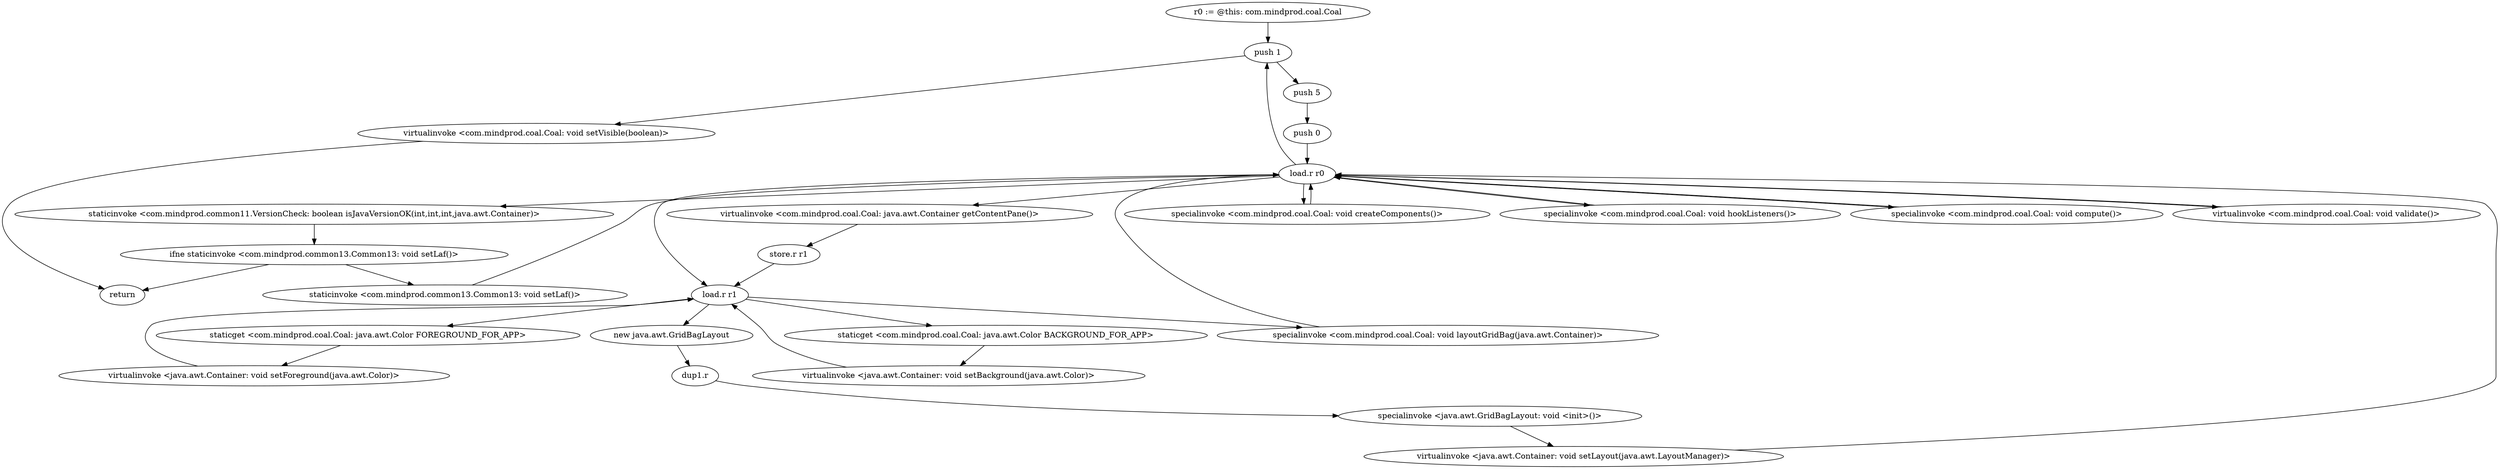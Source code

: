 digraph "" {
    "r0 := @this: com.mindprod.coal.Coal"
    "push 1"
    "r0 := @this: com.mindprod.coal.Coal"->"push 1";
    "push 5"
    "push 1"->"push 5";
    "push 0"
    "push 5"->"push 0";
    "load.r r0"
    "push 0"->"load.r r0";
    "staticinvoke <com.mindprod.common11.VersionCheck: boolean isJavaVersionOK(int,int,int,java.awt.Container)>"
    "load.r r0"->"staticinvoke <com.mindprod.common11.VersionCheck: boolean isJavaVersionOK(int,int,int,java.awt.Container)>";
    "ifne staticinvoke <com.mindprod.common13.Common13: void setLaf()>"
    "staticinvoke <com.mindprod.common11.VersionCheck: boolean isJavaVersionOK(int,int,int,java.awt.Container)>"->"ifne staticinvoke <com.mindprod.common13.Common13: void setLaf()>";
    "return"
    "ifne staticinvoke <com.mindprod.common13.Common13: void setLaf()>"->"return";
    "staticinvoke <com.mindprod.common13.Common13: void setLaf()>"
    "ifne staticinvoke <com.mindprod.common13.Common13: void setLaf()>"->"staticinvoke <com.mindprod.common13.Common13: void setLaf()>";
    "staticinvoke <com.mindprod.common13.Common13: void setLaf()>"->"load.r r0";
    "virtualinvoke <com.mindprod.coal.Coal: java.awt.Container getContentPane()>"
    "load.r r0"->"virtualinvoke <com.mindprod.coal.Coal: java.awt.Container getContentPane()>";
    "store.r r1"
    "virtualinvoke <com.mindprod.coal.Coal: java.awt.Container getContentPane()>"->"store.r r1";
    "load.r r1"
    "store.r r1"->"load.r r1";
    "staticget <com.mindprod.coal.Coal: java.awt.Color BACKGROUND_FOR_APP>"
    "load.r r1"->"staticget <com.mindprod.coal.Coal: java.awt.Color BACKGROUND_FOR_APP>";
    "virtualinvoke <java.awt.Container: void setBackground(java.awt.Color)>"
    "staticget <com.mindprod.coal.Coal: java.awt.Color BACKGROUND_FOR_APP>"->"virtualinvoke <java.awt.Container: void setBackground(java.awt.Color)>";
    "virtualinvoke <java.awt.Container: void setBackground(java.awt.Color)>"->"load.r r1";
    "staticget <com.mindprod.coal.Coal: java.awt.Color FOREGROUND_FOR_APP>"
    "load.r r1"->"staticget <com.mindprod.coal.Coal: java.awt.Color FOREGROUND_FOR_APP>";
    "virtualinvoke <java.awt.Container: void setForeground(java.awt.Color)>"
    "staticget <com.mindprod.coal.Coal: java.awt.Color FOREGROUND_FOR_APP>"->"virtualinvoke <java.awt.Container: void setForeground(java.awt.Color)>";
    "virtualinvoke <java.awt.Container: void setForeground(java.awt.Color)>"->"load.r r1";
    "new java.awt.GridBagLayout"
    "load.r r1"->"new java.awt.GridBagLayout";
    "dup1.r"
    "new java.awt.GridBagLayout"->"dup1.r";
    "specialinvoke <java.awt.GridBagLayout: void <init>()>"
    "dup1.r"->"specialinvoke <java.awt.GridBagLayout: void <init>()>";
    "virtualinvoke <java.awt.Container: void setLayout(java.awt.LayoutManager)>"
    "specialinvoke <java.awt.GridBagLayout: void <init>()>"->"virtualinvoke <java.awt.Container: void setLayout(java.awt.LayoutManager)>";
    "virtualinvoke <java.awt.Container: void setLayout(java.awt.LayoutManager)>"->"load.r r0";
    "specialinvoke <com.mindprod.coal.Coal: void createComponents()>"
    "load.r r0"->"specialinvoke <com.mindprod.coal.Coal: void createComponents()>";
    "specialinvoke <com.mindprod.coal.Coal: void createComponents()>"->"load.r r0";
    "load.r r0"->"load.r r1";
    "specialinvoke <com.mindprod.coal.Coal: void layoutGridBag(java.awt.Container)>"
    "load.r r1"->"specialinvoke <com.mindprod.coal.Coal: void layoutGridBag(java.awt.Container)>";
    "specialinvoke <com.mindprod.coal.Coal: void layoutGridBag(java.awt.Container)>"->"load.r r0";
    "specialinvoke <com.mindprod.coal.Coal: void hookListeners()>"
    "load.r r0"->"specialinvoke <com.mindprod.coal.Coal: void hookListeners()>";
    "specialinvoke <com.mindprod.coal.Coal: void hookListeners()>"->"load.r r0";
    "specialinvoke <com.mindprod.coal.Coal: void compute()>"
    "load.r r0"->"specialinvoke <com.mindprod.coal.Coal: void compute()>";
    "specialinvoke <com.mindprod.coal.Coal: void compute()>"->"load.r r0";
    "virtualinvoke <com.mindprod.coal.Coal: void validate()>"
    "load.r r0"->"virtualinvoke <com.mindprod.coal.Coal: void validate()>";
    "virtualinvoke <com.mindprod.coal.Coal: void validate()>"->"load.r r0";
    "load.r r0"->"push 1";
    "virtualinvoke <com.mindprod.coal.Coal: void setVisible(boolean)>"
    "push 1"->"virtualinvoke <com.mindprod.coal.Coal: void setVisible(boolean)>";
    "virtualinvoke <com.mindprod.coal.Coal: void setVisible(boolean)>"->"return";
}
